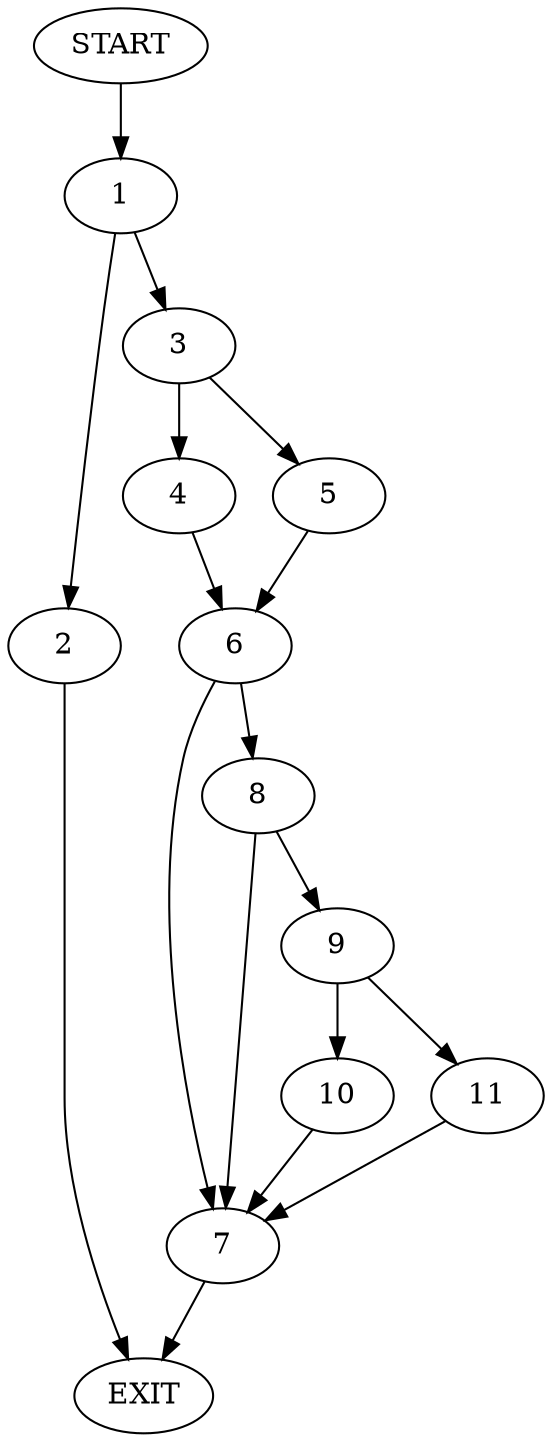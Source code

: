 digraph {
0 [label="START"]
12 [label="EXIT"]
0 -> 1
1 -> 2
1 -> 3
3 -> 4
3 -> 5
2 -> 12
5 -> 6
4 -> 6
6 -> 7
6 -> 8
8 -> 7
8 -> 9
7 -> 12
9 -> 10
9 -> 11
10 -> 7
11 -> 7
}
